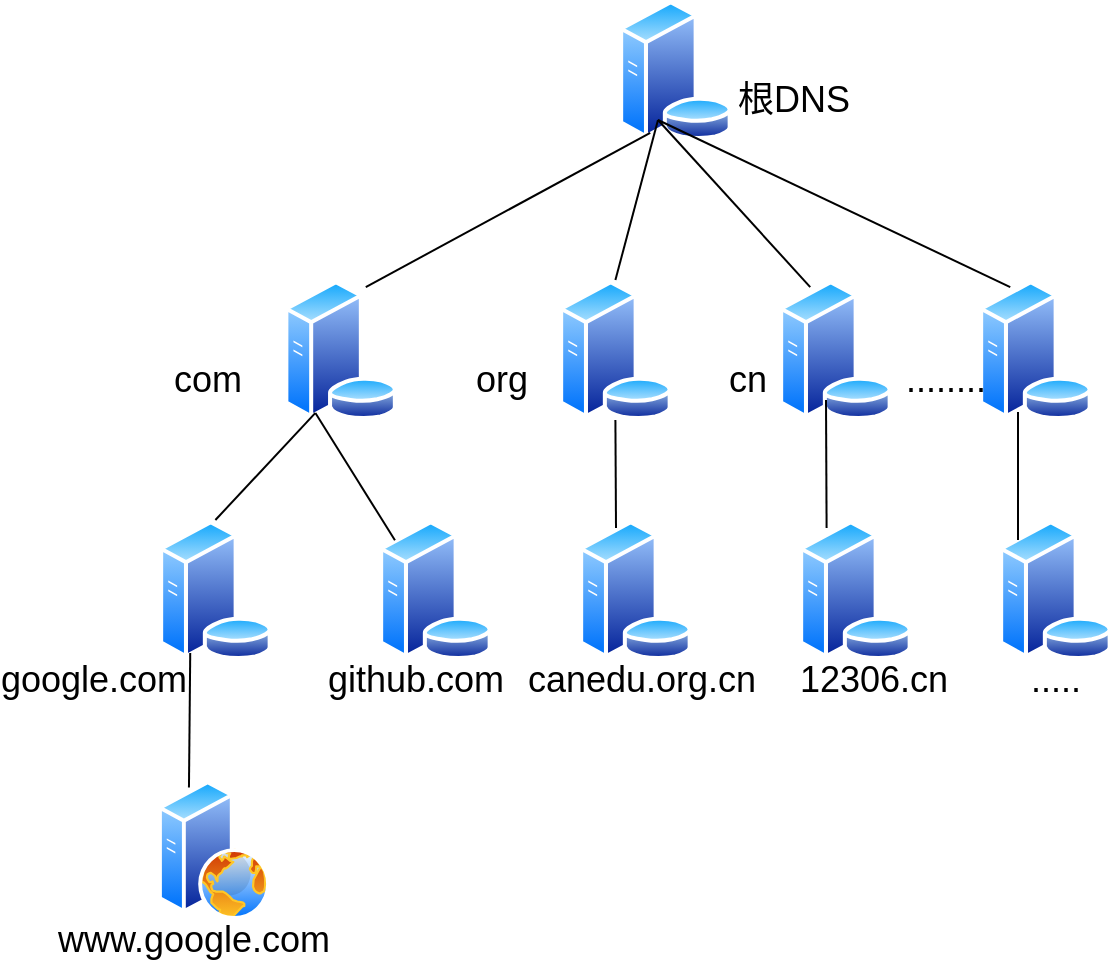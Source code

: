 <mxfile version="13.1.3"><diagram id="OGxKG8PQRXoR1qi-yqGj" name="第 1 页"><mxGraphModel dx="793" dy="441" grid="1" gridSize="10" guides="1" tooltips="1" connect="1" arrows="1" fold="1" page="1" pageScale="1" pageWidth="827" pageHeight="1169" math="0" shadow="0"><root><mxCell id="0"/><mxCell id="1" parent="0"/><mxCell id="BL65CgUNH6A5APXKHW0C-1" value="" style="aspect=fixed;perimeter=ellipsePerimeter;html=1;align=center;shadow=0;dashed=0;spacingTop=3;image;image=img/lib/active_directory/database_server.svg;fontSize=18;" vertex="1" parent="1"><mxGeometry x="310" y="10" width="57.4" height="70" as="geometry"/></mxCell><mxCell id="BL65CgUNH6A5APXKHW0C-2" value="" style="aspect=fixed;perimeter=ellipsePerimeter;html=1;align=center;shadow=0;dashed=0;spacingTop=3;image;image=img/lib/active_directory/database_server.svg;fontSize=18;" vertex="1" parent="1"><mxGeometry x="142.6" y="150" width="57.4" height="70" as="geometry"/></mxCell><mxCell id="BL65CgUNH6A5APXKHW0C-3" value="" style="aspect=fixed;perimeter=ellipsePerimeter;html=1;align=center;shadow=0;dashed=0;spacingTop=3;image;image=img/lib/active_directory/database_server.svg;fontSize=18;" vertex="1" parent="1"><mxGeometry x="280" y="150" width="57.4" height="70" as="geometry"/></mxCell><mxCell id="BL65CgUNH6A5APXKHW0C-4" value="" style="aspect=fixed;perimeter=ellipsePerimeter;html=1;align=center;shadow=0;dashed=0;spacingTop=3;image;image=img/lib/active_directory/database_server.svg;fontSize=18;" vertex="1" parent="1"><mxGeometry x="390" y="150" width="57.4" height="70" as="geometry"/></mxCell><mxCell id="BL65CgUNH6A5APXKHW0C-5" value="" style="aspect=fixed;perimeter=ellipsePerimeter;html=1;align=center;shadow=0;dashed=0;spacingTop=3;image;image=img/lib/active_directory/database_server.svg;fontSize=18;" vertex="1" parent="1"><mxGeometry x="490" y="150" width="57.4" height="70" as="geometry"/></mxCell><mxCell id="BL65CgUNH6A5APXKHW0C-6" value="" style="aspect=fixed;perimeter=ellipsePerimeter;html=1;align=center;shadow=0;dashed=0;spacingTop=3;image;image=img/lib/active_directory/database_server.svg;fontSize=18;" vertex="1" parent="1"><mxGeometry x="80" y="270" width="57.4" height="70" as="geometry"/></mxCell><mxCell id="BL65CgUNH6A5APXKHW0C-7" value="" style="aspect=fixed;perimeter=ellipsePerimeter;html=1;align=center;shadow=0;dashed=0;spacingTop=3;image;image=img/lib/active_directory/database_server.svg;fontSize=18;" vertex="1" parent="1"><mxGeometry x="190" y="270" width="57.4" height="70" as="geometry"/></mxCell><mxCell id="BL65CgUNH6A5APXKHW0C-8" value="" style="aspect=fixed;perimeter=ellipsePerimeter;html=1;align=center;shadow=0;dashed=0;spacingTop=3;image;image=img/lib/active_directory/database_server.svg;fontSize=18;" vertex="1" parent="1"><mxGeometry x="290" y="270" width="57.4" height="70" as="geometry"/></mxCell><mxCell id="BL65CgUNH6A5APXKHW0C-9" value="" style="aspect=fixed;perimeter=ellipsePerimeter;html=1;align=center;shadow=0;dashed=0;spacingTop=3;image;image=img/lib/active_directory/database_server.svg;fontSize=18;" vertex="1" parent="1"><mxGeometry x="400" y="270" width="57.4" height="70" as="geometry"/></mxCell><mxCell id="BL65CgUNH6A5APXKHW0C-10" value="" style="aspect=fixed;perimeter=ellipsePerimeter;html=1;align=center;shadow=0;dashed=0;spacingTop=3;image;image=img/lib/active_directory/database_server.svg;fontSize=18;" vertex="1" parent="1"><mxGeometry x="500" y="270" width="57.4" height="70" as="geometry"/></mxCell><mxCell id="BL65CgUNH6A5APXKHW0C-11" value="" style="aspect=fixed;perimeter=ellipsePerimeter;html=1;align=center;shadow=0;dashed=0;spacingTop=3;image;image=img/lib/active_directory/web_server.svg;fontSize=18;" vertex="1" parent="1"><mxGeometry x="80" y="400" width="56" height="70" as="geometry"/></mxCell><mxCell id="BL65CgUNH6A5APXKHW0C-12" value="" style="endArrow=none;html=1;exitX=0.75;exitY=0;exitDx=0;exitDy=0;entryX=0.25;entryY=1;entryDx=0;entryDy=0;fontSize=18;" edge="1" parent="1" source="BL65CgUNH6A5APXKHW0C-2" target="BL65CgUNH6A5APXKHW0C-1"><mxGeometry width="50" height="50" relative="1" as="geometry"><mxPoint x="270" y="140" as="sourcePoint"/><mxPoint x="320" y="90" as="targetPoint"/></mxGeometry></mxCell><mxCell id="BL65CgUNH6A5APXKHW0C-13" value="" style="endArrow=none;html=1;exitX=0.5;exitY=0;exitDx=0;exitDy=0;fontSize=18;" edge="1" parent="1" source="BL65CgUNH6A5APXKHW0C-3"><mxGeometry width="50" height="50" relative="1" as="geometry"><mxPoint x="193.883" y="163.543" as="sourcePoint"/><mxPoint x="330" y="70" as="targetPoint"/></mxGeometry></mxCell><mxCell id="BL65CgUNH6A5APXKHW0C-14" value="" style="endArrow=none;html=1;exitX=0.25;exitY=0;exitDx=0;exitDy=0;fontSize=18;" edge="1" parent="1" source="BL65CgUNH6A5APXKHW0C-4"><mxGeometry width="50" height="50" relative="1" as="geometry"><mxPoint x="203.883" y="173.543" as="sourcePoint"/><mxPoint x="330" y="70" as="targetPoint"/></mxGeometry></mxCell><mxCell id="BL65CgUNH6A5APXKHW0C-15" value="" style="endArrow=none;html=1;entryX=0.25;entryY=0;entryDx=0;entryDy=0;fontSize=18;" edge="1" parent="1" target="BL65CgUNH6A5APXKHW0C-5"><mxGeometry width="50" height="50" relative="1" as="geometry"><mxPoint x="330" y="70" as="sourcePoint"/><mxPoint x="356.117" y="106.457" as="targetPoint"/></mxGeometry></mxCell><mxCell id="BL65CgUNH6A5APXKHW0C-16" value="" style="endArrow=none;html=1;entryX=0.25;entryY=1;entryDx=0;entryDy=0;exitX=0.5;exitY=0;exitDx=0;exitDy=0;fontSize=18;" edge="1" parent="1" source="BL65CgUNH6A5APXKHW0C-6" target="BL65CgUNH6A5APXKHW0C-2"><mxGeometry width="50" height="50" relative="1" as="geometry"><mxPoint x="140" y="290" as="sourcePoint"/><mxPoint x="190" y="240" as="targetPoint"/></mxGeometry></mxCell><mxCell id="BL65CgUNH6A5APXKHW0C-17" value="" style="endArrow=none;html=1;entryX=0.25;entryY=1;entryDx=0;entryDy=0;exitX=0;exitY=0;exitDx=0;exitDy=0;fontSize=18;" edge="1" parent="1" source="BL65CgUNH6A5APXKHW0C-7" target="BL65CgUNH6A5APXKHW0C-2"><mxGeometry width="50" height="50" relative="1" as="geometry"><mxPoint x="118.7" y="280" as="sourcePoint"/><mxPoint x="168.717" y="226.457" as="targetPoint"/></mxGeometry></mxCell><mxCell id="BL65CgUNH6A5APXKHW0C-18" value="" style="endArrow=none;html=1;entryX=0.5;entryY=1;entryDx=0;entryDy=0;fontSize=18;" edge="1" parent="1" target="BL65CgUNH6A5APXKHW0C-3"><mxGeometry width="50" height="50" relative="1" as="geometry"><mxPoint x="309" y="274" as="sourcePoint"/><mxPoint x="350" y="220" as="targetPoint"/></mxGeometry></mxCell><mxCell id="BL65CgUNH6A5APXKHW0C-19" value="" style="endArrow=none;html=1;fontSize=18;" edge="1" parent="1"><mxGeometry width="50" height="50" relative="1" as="geometry"><mxPoint x="414.3" y="274" as="sourcePoint"/><mxPoint x="414" y="210" as="targetPoint"/></mxGeometry></mxCell><mxCell id="BL65CgUNH6A5APXKHW0C-20" value="" style="endArrow=none;html=1;entryX=0.5;entryY=1;entryDx=0;entryDy=0;fontSize=18;" edge="1" parent="1"><mxGeometry width="50" height="50" relative="1" as="geometry"><mxPoint x="510" y="280" as="sourcePoint"/><mxPoint x="510.0" y="216" as="targetPoint"/></mxGeometry></mxCell><mxCell id="BL65CgUNH6A5APXKHW0C-21" value="" style="endArrow=none;html=1;entryX=0.25;entryY=1;entryDx=0;entryDy=0;exitX=0.25;exitY=0;exitDx=0;exitDy=0;fontSize=18;" edge="1" parent="1" source="BL65CgUNH6A5APXKHW0C-11" target="BL65CgUNH6A5APXKHW0C-6"><mxGeometry width="50" height="50" relative="1" as="geometry"><mxPoint x="150" y="410" as="sourcePoint"/><mxPoint x="200" y="360" as="targetPoint"/></mxGeometry></mxCell><mxCell id="BL65CgUNH6A5APXKHW0C-22" value="根DNS" style="text;html=1;strokeColor=none;fillColor=none;align=center;verticalAlign=middle;whiteSpace=wrap;rounded=0;fontSize=18;" vertex="1" parent="1"><mxGeometry x="360" y="50" width="76" height="20" as="geometry"/></mxCell><mxCell id="BL65CgUNH6A5APXKHW0C-23" value="&lt;font style=&quot;font-size: 18px;&quot;&gt;com&lt;/font&gt;" style="text;html=1;strokeColor=none;fillColor=none;align=center;verticalAlign=middle;whiteSpace=wrap;rounded=0;fontSize=18;" vertex="1" parent="1"><mxGeometry x="66.6" y="190" width="76" height="20" as="geometry"/></mxCell><mxCell id="BL65CgUNH6A5APXKHW0C-24" value="org" style="text;html=1;strokeColor=none;fillColor=none;align=center;verticalAlign=middle;whiteSpace=wrap;rounded=0;fontSize=18;" vertex="1" parent="1"><mxGeometry x="214.0" y="190" width="76" height="20" as="geometry"/></mxCell><mxCell id="BL65CgUNH6A5APXKHW0C-25" value="cn" style="text;html=1;strokeColor=none;fillColor=none;align=center;verticalAlign=middle;whiteSpace=wrap;rounded=0;fontSize=18;" vertex="1" parent="1"><mxGeometry x="337.4" y="190" width="76" height="20" as="geometry"/></mxCell><mxCell id="BL65CgUNH6A5APXKHW0C-26" value="........" style="text;html=1;strokeColor=none;fillColor=none;align=center;verticalAlign=middle;whiteSpace=wrap;rounded=0;fontSize=18;" vertex="1" parent="1"><mxGeometry x="436" y="190" width="76" height="20" as="geometry"/></mxCell><mxCell id="BL65CgUNH6A5APXKHW0C-27" value="&lt;font style=&quot;font-size: 18px;&quot;&gt;google.com&lt;/font&gt;" style="text;html=1;strokeColor=none;fillColor=none;align=center;verticalAlign=middle;whiteSpace=wrap;rounded=0;fontSize=18;" vertex="1" parent="1"><mxGeometry x="10.0" y="340" width="76" height="20" as="geometry"/></mxCell><mxCell id="BL65CgUNH6A5APXKHW0C-28" value="&lt;font style=&quot;font-size: 18px;&quot;&gt;github.com&lt;/font&gt;" style="text;html=1;strokeColor=none;fillColor=none;align=center;verticalAlign=middle;whiteSpace=wrap;rounded=0;fontSize=18;" vertex="1" parent="1"><mxGeometry x="171.4" y="340" width="76" height="20" as="geometry"/></mxCell><mxCell id="BL65CgUNH6A5APXKHW0C-29" value="&lt;font style=&quot;font-size: 18px&quot;&gt;canedu.org.cn&lt;/font&gt;" style="text;html=1;strokeColor=none;fillColor=none;align=center;verticalAlign=middle;whiteSpace=wrap;rounded=0;fontSize=18;" vertex="1" parent="1"><mxGeometry x="284" y="340" width="76" height="20" as="geometry"/></mxCell><mxCell id="BL65CgUNH6A5APXKHW0C-30" value="&lt;font style=&quot;font-size: 18px&quot;&gt;12306.cn&lt;/font&gt;" style="text;html=1;strokeColor=none;fillColor=none;align=center;verticalAlign=middle;whiteSpace=wrap;rounded=0;fontSize=18;" vertex="1" parent="1"><mxGeometry x="400" y="340" width="76" height="20" as="geometry"/></mxCell><mxCell id="BL65CgUNH6A5APXKHW0C-31" value="....." style="text;html=1;strokeColor=none;fillColor=none;align=center;verticalAlign=middle;whiteSpace=wrap;rounded=0;fontSize=18;" vertex="1" parent="1"><mxGeometry x="509" y="340" width="40" height="20" as="geometry"/></mxCell><mxCell id="BL65CgUNH6A5APXKHW0C-32" value="&lt;font style=&quot;font-size: 18px&quot;&gt;www.google.com&lt;/font&gt;" style="text;html=1;strokeColor=none;fillColor=none;align=center;verticalAlign=middle;whiteSpace=wrap;rounded=0;fontSize=18;" vertex="1" parent="1"><mxGeometry x="60.0" y="470" width="76" height="20" as="geometry"/></mxCell></root></mxGraphModel></diagram></mxfile>